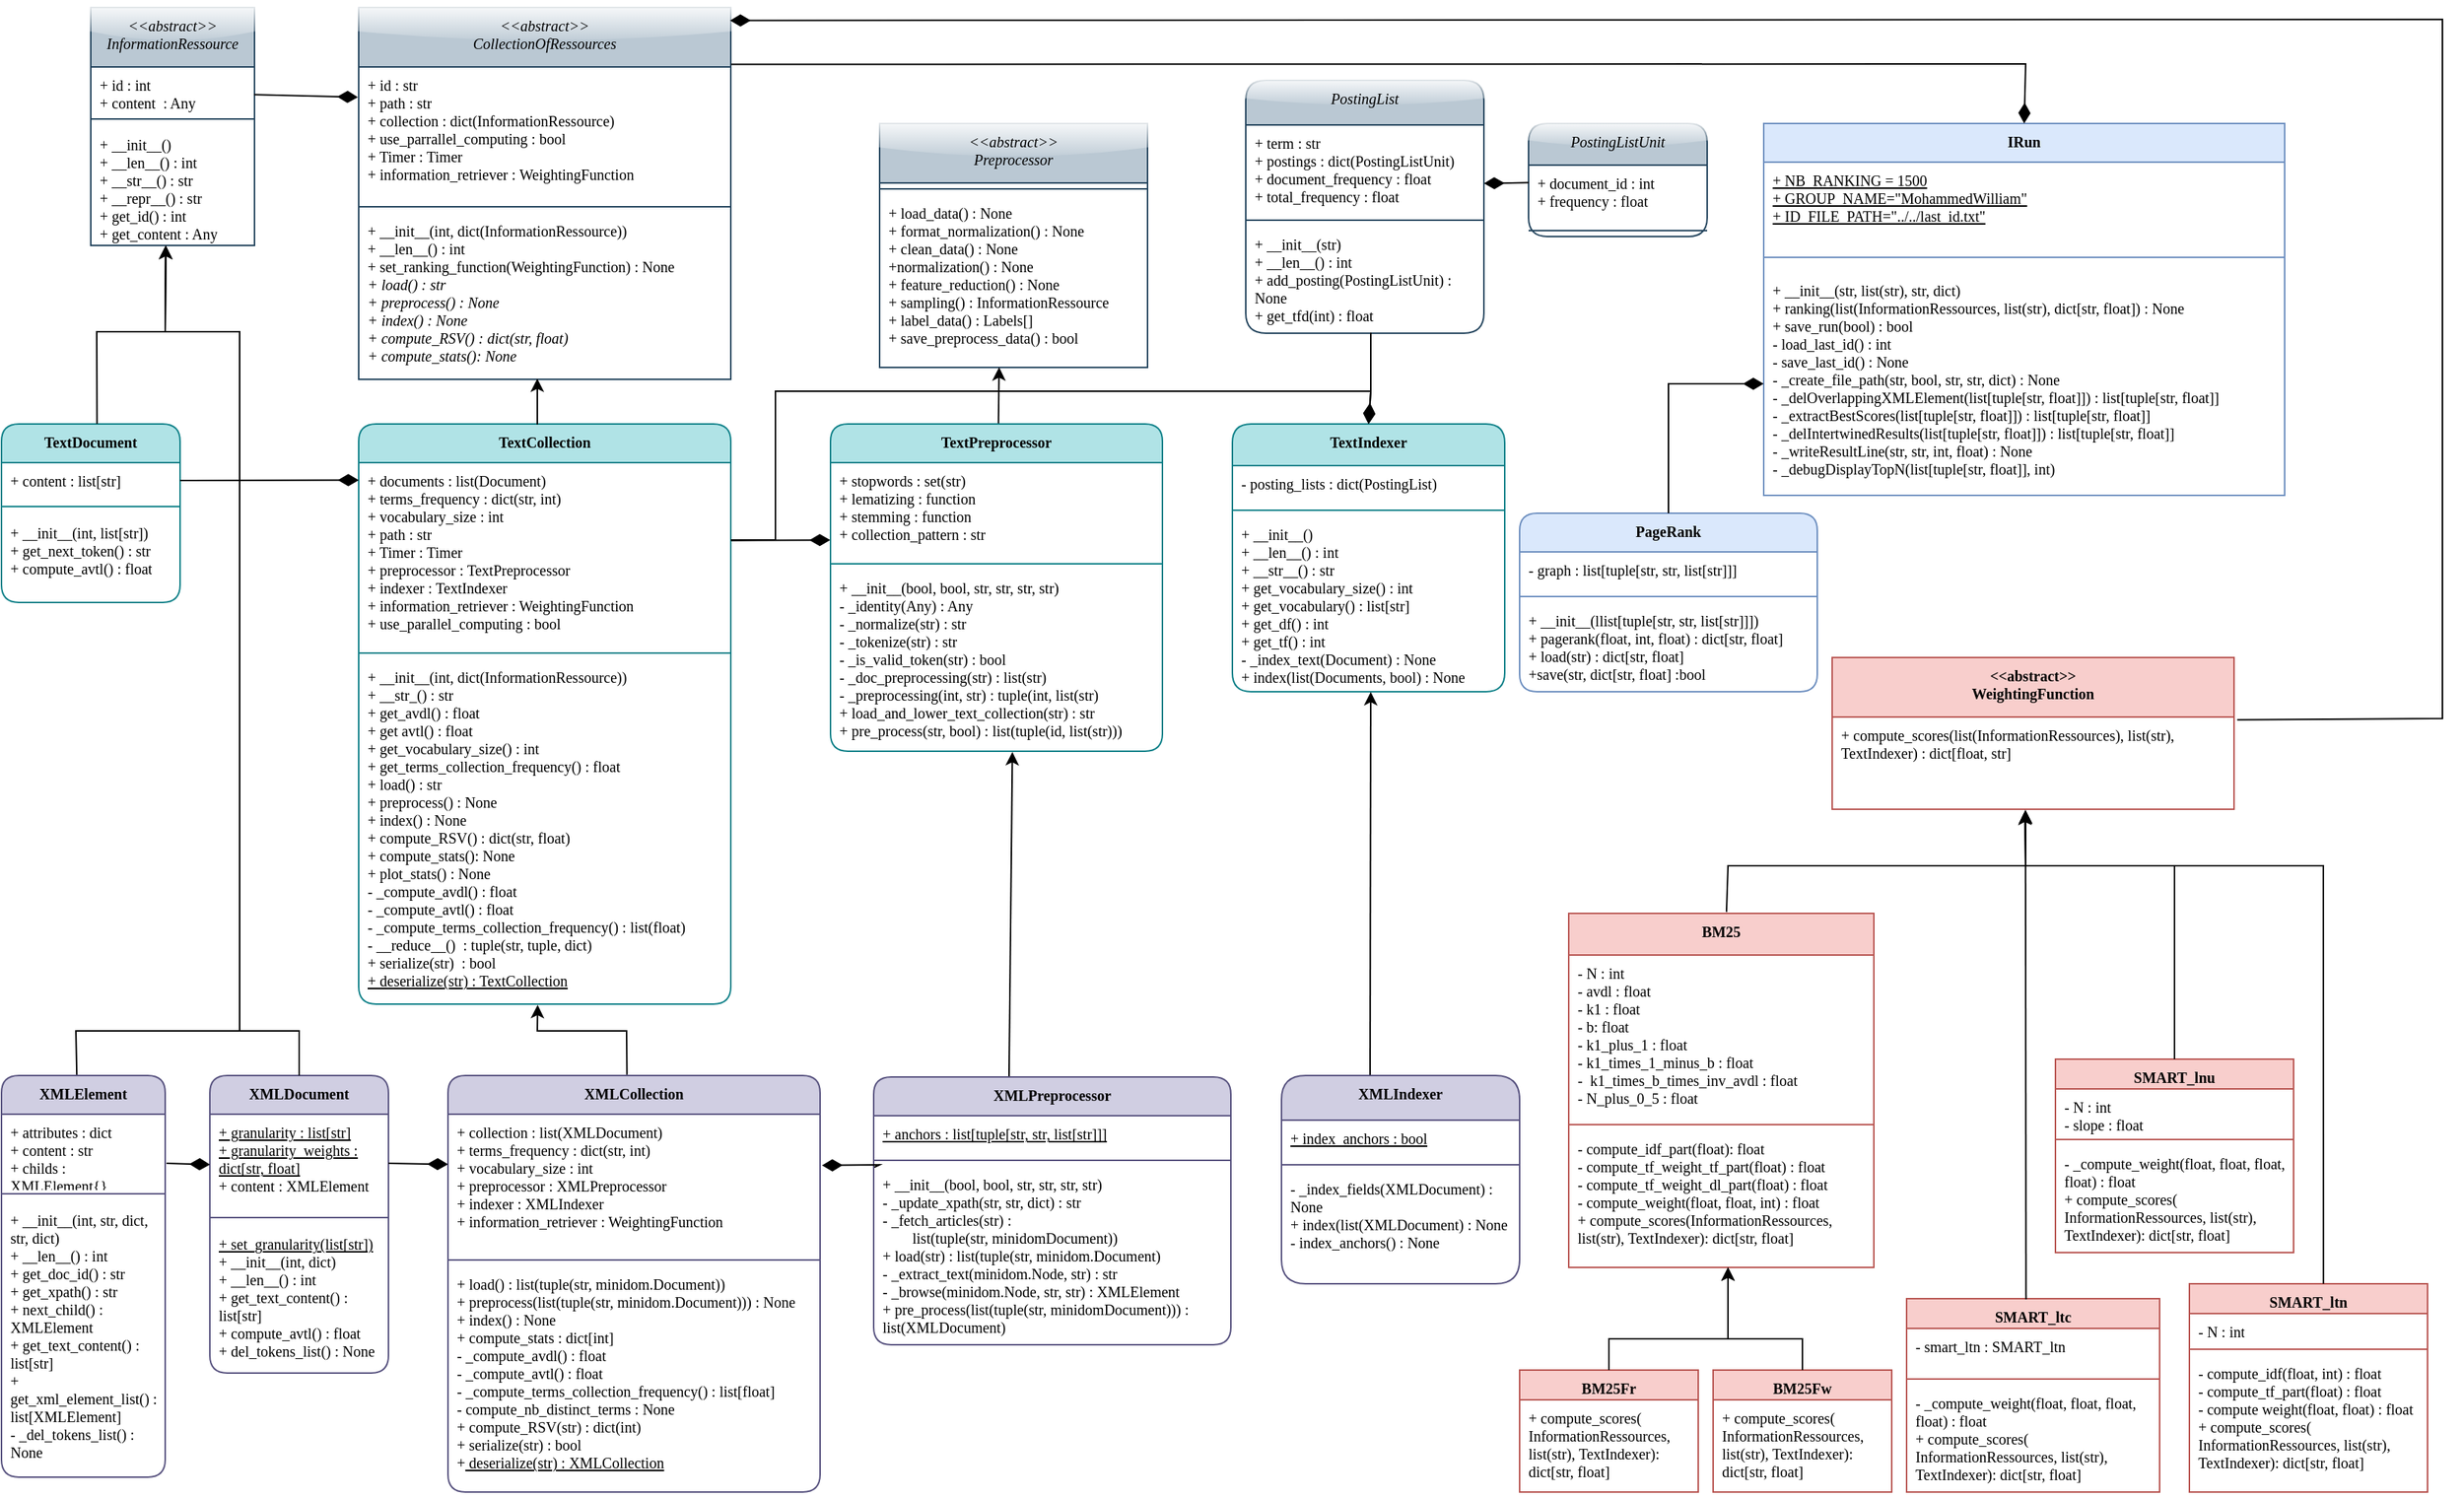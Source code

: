 <mxfile version="23.0.2" type="device">
  <diagram name="Page-1" id="X75OGaa5OfOXW6teG9SR">
    <mxGraphModel dx="922" dy="532" grid="1" gridSize="10" guides="1" tooltips="1" connect="1" arrows="1" fold="1" page="1" pageScale="1" pageWidth="827" pageHeight="1169" math="0" shadow="0">
      <root>
        <mxCell id="0" />
        <mxCell id="1" parent="0" />
        <mxCell id="e51l-U1AH-l_leqLZLDB-1" value="&lt;i style=&quot;font-weight: normal; font-size: 10px;&quot;&gt;&amp;lt;&amp;lt;abstract&amp;gt;&amp;gt;&lt;br style=&quot;font-size: 10px;&quot;&gt;InformationRessource&lt;/i&gt;" style="swimlane;fontStyle=1;align=center;verticalAlign=top;childLayout=stackLayout;horizontal=1;startSize=40;horizontalStack=0;resizeParent=1;resizeParentMax=0;resizeLast=0;collapsible=1;marginBottom=0;whiteSpace=wrap;html=1;fillColor=#bac8d3;strokeColor=#23445d;glass=1;rounded=0;shadow=0;swimlaneLine=1;fontSize=10;fontFamily=Georgia;" parent="1" vertex="1">
          <mxGeometry x="60" y="20" width="110" height="160" as="geometry" />
        </mxCell>
        <mxCell id="e51l-U1AH-l_leqLZLDB-2" value="&lt;font style=&quot;font-size: 10px;&quot;&gt;+ id : int&lt;br style=&quot;font-size: 10px;&quot;&gt;+ content&amp;nbsp; : Any&lt;/font&gt;" style="text;strokeColor=none;fillColor=none;align=left;verticalAlign=top;spacingLeft=4;spacingRight=4;overflow=hidden;rotatable=0;points=[[0,0.5],[1,0.5]];portConstraint=eastwest;whiteSpace=wrap;html=1;fontSize=10;fontFamily=Georgia;" parent="e51l-U1AH-l_leqLZLDB-1" vertex="1">
          <mxGeometry y="40" width="110" height="30" as="geometry" />
        </mxCell>
        <mxCell id="e51l-U1AH-l_leqLZLDB-3" value="" style="line;strokeWidth=1;fillColor=none;align=left;verticalAlign=middle;spacingTop=-1;spacingLeft=3;spacingRight=3;rotatable=0;labelPosition=right;points=[];portConstraint=eastwest;strokeColor=inherit;fontSize=10;fontFamily=Georgia;" parent="e51l-U1AH-l_leqLZLDB-1" vertex="1">
          <mxGeometry y="70" width="110" height="10" as="geometry" />
        </mxCell>
        <mxCell id="e51l-U1AH-l_leqLZLDB-4" value="+ __init__()&amp;nbsp;&lt;br style=&quot;font-size: 10px;&quot;&gt;+ __len__() : int&lt;br style=&quot;font-size: 10px;&quot;&gt;+ __str__() : str&lt;br style=&quot;font-size: 10px;&quot;&gt;+ __repr__() : str&lt;br style=&quot;font-size: 10px;&quot;&gt;+ get_id() : int&lt;br style=&quot;font-size: 10px;&quot;&gt;+ get_content : Any" style="text;strokeColor=none;fillColor=none;align=left;verticalAlign=top;spacingLeft=4;spacingRight=4;overflow=hidden;rotatable=0;points=[[0,0.5],[1,0.5]];portConstraint=eastwest;whiteSpace=wrap;html=1;fontSize=10;fontFamily=Georgia;" parent="e51l-U1AH-l_leqLZLDB-1" vertex="1">
          <mxGeometry y="80" width="110" height="80" as="geometry" />
        </mxCell>
        <mxCell id="e51l-U1AH-l_leqLZLDB-7" value="TextDocument" style="swimlane;fontStyle=1;align=center;verticalAlign=top;childLayout=stackLayout;horizontal=1;startSize=26;horizontalStack=0;resizeParent=1;resizeParentMax=0;resizeLast=0;collapsible=1;marginBottom=0;whiteSpace=wrap;html=1;fillColor=#b0e3e6;strokeColor=#0e8088;rounded=1;fontSize=10;fontFamily=Georgia;" parent="1" vertex="1">
          <mxGeometry y="300" width="120" height="120" as="geometry" />
        </mxCell>
        <mxCell id="e51l-U1AH-l_leqLZLDB-8" value="+ content : list[str]" style="text;strokeColor=none;fillColor=none;align=left;verticalAlign=top;spacingLeft=4;spacingRight=4;overflow=hidden;rotatable=0;points=[[0,0.5],[1,0.5]];portConstraint=eastwest;whiteSpace=wrap;html=1;fontSize=10;fontFamily=Georgia;" parent="e51l-U1AH-l_leqLZLDB-7" vertex="1">
          <mxGeometry y="26" width="120" height="24" as="geometry" />
        </mxCell>
        <mxCell id="e51l-U1AH-l_leqLZLDB-9" value="" style="line;strokeWidth=1;fillColor=none;align=left;verticalAlign=middle;spacingTop=-1;spacingLeft=3;spacingRight=3;rotatable=0;labelPosition=right;points=[];portConstraint=eastwest;strokeColor=inherit;fontSize=10;fontFamily=Georgia;" parent="e51l-U1AH-l_leqLZLDB-7" vertex="1">
          <mxGeometry y="50" width="120" height="11" as="geometry" />
        </mxCell>
        <mxCell id="e51l-U1AH-l_leqLZLDB-10" value="+ __init__(int, list[str])&lt;br style=&quot;font-size: 10px;&quot;&gt;+ get_next_token() : str&lt;br style=&quot;font-size: 10px;&quot;&gt;+ compute_avtl() : float" style="text;strokeColor=none;fillColor=none;align=left;verticalAlign=top;spacingLeft=4;spacingRight=4;overflow=hidden;rotatable=0;points=[[0,0.5],[1,0.5]];portConstraint=eastwest;whiteSpace=wrap;html=1;fontSize=10;fontFamily=Georgia;" parent="e51l-U1AH-l_leqLZLDB-7" vertex="1">
          <mxGeometry y="61" width="120" height="59" as="geometry" />
        </mxCell>
        <mxCell id="e51l-U1AH-l_leqLZLDB-15" value="XMLDocument" style="swimlane;fontStyle=1;align=center;verticalAlign=top;childLayout=stackLayout;horizontal=1;startSize=26;horizontalStack=0;resizeParent=1;resizeParentMax=0;resizeLast=0;collapsible=1;marginBottom=0;whiteSpace=wrap;html=1;fillColor=#d0cee2;strokeColor=#56517e;rounded=1;fontSize=10;fontFamily=Georgia;" parent="1" vertex="1">
          <mxGeometry x="140" y="738" width="120" height="200" as="geometry" />
        </mxCell>
        <mxCell id="e51l-U1AH-l_leqLZLDB-16" value="&lt;u style=&quot;font-size: 10px;&quot;&gt;+ granularity : list[str]&lt;br style=&quot;border-color: var(--border-color); font-size: 10px;&quot;&gt;+ granularity_weights : dict[str, float]&lt;/u&gt;&lt;br style=&quot;font-size: 10px;&quot;&gt;+ content : XMLElement" style="text;strokeColor=none;fillColor=none;align=left;verticalAlign=top;spacingLeft=4;spacingRight=4;overflow=hidden;rotatable=0;points=[[0,0.5],[1,0.5]];portConstraint=eastwest;whiteSpace=wrap;html=1;fontSize=10;fontFamily=Georgia;" parent="e51l-U1AH-l_leqLZLDB-15" vertex="1">
          <mxGeometry y="26" width="120" height="64" as="geometry" />
        </mxCell>
        <mxCell id="e51l-U1AH-l_leqLZLDB-17" value="" style="line;strokeWidth=1;fillColor=none;align=left;verticalAlign=middle;spacingTop=-1;spacingLeft=3;spacingRight=3;rotatable=0;labelPosition=right;points=[];portConstraint=eastwest;strokeColor=inherit;fontSize=10;fontFamily=Georgia;" parent="e51l-U1AH-l_leqLZLDB-15" vertex="1">
          <mxGeometry y="90" width="120" height="11" as="geometry" />
        </mxCell>
        <mxCell id="e51l-U1AH-l_leqLZLDB-18" value="&lt;u style=&quot;font-size: 10px;&quot;&gt;+ set_granularity(list[str])&lt;/u&gt;&lt;br style=&quot;font-size: 10px;&quot;&gt;+ __init__(int, dict)&lt;br style=&quot;font-size: 10px;&quot;&gt;+ __len__() : int&lt;br style=&quot;font-size: 10px;&quot;&gt;+ get_text_content() : list[str]&lt;br style=&quot;font-size: 10px;&quot;&gt;+ compute_avtl() : float&lt;br style=&quot;font-size: 10px;&quot;&gt;+ del_tokens_list() : None" style="text;strokeColor=none;fillColor=none;align=left;verticalAlign=top;spacingLeft=4;spacingRight=4;overflow=hidden;rotatable=0;points=[[0,0.5],[1,0.5]];portConstraint=eastwest;whiteSpace=wrap;html=1;fontSize=10;fontFamily=Georgia;" parent="e51l-U1AH-l_leqLZLDB-15" vertex="1">
          <mxGeometry y="101" width="120" height="99" as="geometry" />
        </mxCell>
        <mxCell id="e51l-U1AH-l_leqLZLDB-19" value="&lt;i style=&quot;font-weight: normal; font-size: 10px;&quot;&gt;&amp;lt;&amp;lt;abstract&amp;gt;&amp;gt;&lt;br style=&quot;font-size: 10px;&quot;&gt;CollectionOfRessources&lt;/i&gt;" style="swimlane;fontStyle=1;align=center;verticalAlign=top;childLayout=stackLayout;horizontal=1;startSize=40;horizontalStack=0;resizeParent=1;resizeParentMax=0;resizeLast=0;collapsible=1;marginBottom=0;whiteSpace=wrap;html=1;fillColor=#bac8d3;strokeColor=#23445d;glass=1;fontSize=10;fontFamily=Georgia;" parent="1" vertex="1">
          <mxGeometry x="240" y="20" width="250" height="250" as="geometry" />
        </mxCell>
        <mxCell id="e51l-U1AH-l_leqLZLDB-20" value="+ id : str&lt;br style=&quot;font-size: 10px;&quot;&gt;+ path : str&lt;br style=&quot;font-size: 10px;&quot;&gt;+ collection : dict(InformationRessource)&lt;br style=&quot;font-size: 10px;&quot;&gt;+ use_parrallel_computing : bool&lt;br style=&quot;font-size: 10px;&quot;&gt;+ Timer : Timer&lt;br style=&quot;font-size: 10px;&quot;&gt;+ information_retriever :&amp;nbsp;WeightingFunction" style="text;strokeColor=none;fillColor=none;align=left;verticalAlign=top;spacingLeft=4;spacingRight=4;overflow=hidden;rotatable=0;points=[[0,0.5],[1,0.5]];portConstraint=eastwest;whiteSpace=wrap;html=1;fontSize=10;fontFamily=Georgia;" parent="e51l-U1AH-l_leqLZLDB-19" vertex="1">
          <mxGeometry y="40" width="250" height="90" as="geometry" />
        </mxCell>
        <mxCell id="e51l-U1AH-l_leqLZLDB-21" value="" style="line;strokeWidth=1;fillColor=none;align=left;verticalAlign=middle;spacingTop=-1;spacingLeft=3;spacingRight=3;rotatable=0;labelPosition=right;points=[];portConstraint=eastwest;strokeColor=inherit;fontSize=10;fontFamily=Georgia;" parent="e51l-U1AH-l_leqLZLDB-19" vertex="1">
          <mxGeometry y="130" width="250" height="8" as="geometry" />
        </mxCell>
        <mxCell id="e51l-U1AH-l_leqLZLDB-22" value="+ __init__(int, dict(InformationRessource))&lt;br style=&quot;font-size: 10px;&quot;&gt;+ __len__() : int&lt;br style=&quot;font-size: 10px;&quot;&gt;+ set_ranking_function(WeightingFunction) : None&lt;br style=&quot;font-size: 10px;&quot;&gt;&lt;i style=&quot;font-size: 10px;&quot;&gt;+ load() : str&lt;br style=&quot;font-size: 10px;&quot;&gt;+ preprocess() : None&lt;br style=&quot;font-size: 10px;&quot;&gt;+ index() : None&lt;br style=&quot;font-size: 10px;&quot;&gt;+ compute_RSV() : dict(str, float)&lt;br style=&quot;font-size: 10px;&quot;&gt;+ compute_stats(): None&lt;/i&gt;" style="text;strokeColor=none;fillColor=none;align=left;verticalAlign=top;spacingLeft=4;spacingRight=4;overflow=hidden;rotatable=0;points=[[0,0.5],[1,0.5]];portConstraint=eastwest;whiteSpace=wrap;html=1;fontSize=10;fontFamily=Georgia;" parent="e51l-U1AH-l_leqLZLDB-19" vertex="1">
          <mxGeometry y="138" width="250" height="112" as="geometry" />
        </mxCell>
        <mxCell id="e51l-U1AH-l_leqLZLDB-25" value="" style="endArrow=diamondThin;endFill=1;endSize=11;html=1;rounded=0;exitX=0.998;exitY=0.62;exitDx=0;exitDy=0;entryX=-0.002;entryY=0.226;entryDx=0;entryDy=0;fontSize=9;fontFamily=Georgia;exitPerimeter=0;entryPerimeter=0;" parent="1" source="e51l-U1AH-l_leqLZLDB-2" target="e51l-U1AH-l_leqLZLDB-20" edge="1">
          <mxGeometry width="160" relative="1" as="geometry">
            <mxPoint x="310" y="169.5" as="sourcePoint" />
            <mxPoint x="470" y="169.5" as="targetPoint" />
            <Array as="points" />
          </mxGeometry>
        </mxCell>
        <mxCell id="e51l-U1AH-l_leqLZLDB-30" value="TextCollection" style="swimlane;fontStyle=1;align=center;verticalAlign=top;childLayout=stackLayout;horizontal=1;startSize=26;horizontalStack=0;resizeParent=1;resizeParentMax=0;resizeLast=0;collapsible=1;marginBottom=0;whiteSpace=wrap;html=1;fillColor=#b0e3e6;strokeColor=#0e8088;rounded=1;fontSize=10;fontFamily=Georgia;" parent="1" vertex="1">
          <mxGeometry x="240" y="300" width="250" height="390" as="geometry" />
        </mxCell>
        <mxCell id="e51l-U1AH-l_leqLZLDB-31" value="+ documents : list(Document)&lt;br style=&quot;font-size: 10px;&quot;&gt;+ terms_frequency : dict(str, int)&lt;br style=&quot;font-size: 10px;&quot;&gt;+ vocabulary_size : int&lt;br style=&quot;font-size: 10px;&quot;&gt;+ path : str&lt;br style=&quot;font-size: 10px;&quot;&gt;+ Timer : Timer&lt;br style=&quot;font-size: 10px;&quot;&gt;+ preprocessor : TextPreprocessor&lt;br style=&quot;font-size: 10px;&quot;&gt;+ indexer : TextIndexer&lt;br style=&quot;font-size: 10px;&quot;&gt;+ information_retriever : WeightingFunction&lt;br style=&quot;font-size: 10px;&quot;&gt;+ use_parallel_computing : bool" style="text;strokeColor=none;fillColor=none;align=left;verticalAlign=top;spacingLeft=4;spacingRight=4;overflow=hidden;rotatable=0;points=[[0,0.5],[1,0.5]];portConstraint=eastwest;whiteSpace=wrap;html=1;fontSize=10;fontFamily=Georgia;" parent="e51l-U1AH-l_leqLZLDB-30" vertex="1">
          <mxGeometry y="26" width="250" height="124" as="geometry" />
        </mxCell>
        <mxCell id="e51l-U1AH-l_leqLZLDB-32" value="" style="line;strokeWidth=1;fillColor=none;align=left;verticalAlign=middle;spacingTop=-1;spacingLeft=3;spacingRight=3;rotatable=0;labelPosition=right;points=[];portConstraint=eastwest;strokeColor=inherit;fontSize=10;fontFamily=Georgia;" parent="e51l-U1AH-l_leqLZLDB-30" vertex="1">
          <mxGeometry y="150" width="250" height="8" as="geometry" />
        </mxCell>
        <mxCell id="e51l-U1AH-l_leqLZLDB-33" value="+ __init__(int, dict(InformationRessource))&lt;br style=&quot;border-color: var(--border-color); font-size: 10px;&quot;&gt;+ __str_() : str&lt;br style=&quot;font-size: 10px;&quot;&gt;+ get_avdl() : float&lt;br style=&quot;font-size: 10px;&quot;&gt;+ get avtl() : float&lt;br style=&quot;font-size: 10px;&quot;&gt;+ get_vocabulary_size() : int&lt;br style=&quot;font-size: 10px;&quot;&gt;+ get_terms_collection_frequency() : float&lt;br style=&quot;font-size: 10px;&quot;&gt;+ load() : str&lt;br style=&quot;border-color: var(--border-color); font-size: 10px;&quot;&gt;+ preprocess() : None&lt;br style=&quot;border-color: var(--border-color); font-size: 10px;&quot;&gt;+ index() : None&lt;br style=&quot;border-color: var(--border-color); font-size: 10px;&quot;&gt;+ compute_RSV() : dict(str, float)&lt;br style=&quot;border-color: var(--border-color); font-size: 10px;&quot;&gt;+ compute_stats(): None&lt;br style=&quot;font-size: 10px;&quot;&gt;+ plot_stats() : None&lt;br style=&quot;font-size: 10px;&quot;&gt;- _compute_avdl() : float&lt;br style=&quot;font-size: 10px;&quot;&gt;- _compute_avtl() : float&lt;br style=&quot;font-size: 10px;&quot;&gt;- _compute_terms_collection_frequency() : list(float)&lt;br style=&quot;font-size: 10px;&quot;&gt;- __reduce__()&amp;nbsp; : tuple(str, tuple, dict)&lt;br style=&quot;font-size: 10px;&quot;&gt;+ serialize(str)&amp;nbsp; : bool&lt;br style=&quot;font-size: 10px;&quot;&gt;&lt;u style=&quot;font-size: 10px;&quot;&gt;+ deserialize(str) : TextCollection&lt;/u&gt;" style="text;strokeColor=none;fillColor=none;align=left;verticalAlign=top;spacingLeft=4;spacingRight=4;overflow=hidden;rotatable=0;points=[[0,0.5],[1,0.5]];portConstraint=eastwest;whiteSpace=wrap;html=1;fontSize=10;fontFamily=Georgia;" parent="e51l-U1AH-l_leqLZLDB-30" vertex="1">
          <mxGeometry y="158" width="250" height="232" as="geometry" />
        </mxCell>
        <mxCell id="e51l-U1AH-l_leqLZLDB-38" value="XMLCollection" style="swimlane;fontStyle=1;align=center;verticalAlign=top;childLayout=stackLayout;horizontal=1;startSize=26;horizontalStack=0;resizeParent=1;resizeParentMax=0;resizeLast=0;collapsible=1;marginBottom=0;whiteSpace=wrap;html=1;fillColor=#d0cee2;strokeColor=#56517e;rounded=1;fontSize=10;fontFamily=Georgia;" parent="1" vertex="1">
          <mxGeometry x="300" y="738" width="250" height="280" as="geometry" />
        </mxCell>
        <mxCell id="e51l-U1AH-l_leqLZLDB-39" value="+ collection : list(XMLDocument)&lt;br style=&quot;font-size: 10px;&quot;&gt;+ terms_frequency : dict(str, int)&lt;br style=&quot;font-size: 10px;&quot;&gt;+ vocabulary_size : int&lt;br style=&quot;font-size: 10px;&quot;&gt;+ preprocessor : XMLPreprocessor&lt;br style=&quot;font-size: 10px;&quot;&gt;+ indexer : XMLIndexer&lt;br style=&quot;font-size: 10px;&quot;&gt;+ information_retriever : WeightingFunction" style="text;strokeColor=none;fillColor=none;align=left;verticalAlign=top;spacingLeft=4;spacingRight=4;overflow=hidden;rotatable=0;points=[[0,0.5],[1,0.5]];portConstraint=eastwest;whiteSpace=wrap;html=1;fontSize=10;fontFamily=Georgia;" parent="e51l-U1AH-l_leqLZLDB-38" vertex="1">
          <mxGeometry y="26" width="250" height="94" as="geometry" />
        </mxCell>
        <mxCell id="e51l-U1AH-l_leqLZLDB-40" value="" style="line;strokeWidth=1;fillColor=none;align=left;verticalAlign=middle;spacingTop=-1;spacingLeft=3;spacingRight=3;rotatable=0;labelPosition=right;points=[];portConstraint=eastwest;strokeColor=inherit;fontSize=10;fontFamily=Georgia;" parent="e51l-U1AH-l_leqLZLDB-38" vertex="1">
          <mxGeometry y="120" width="250" height="8" as="geometry" />
        </mxCell>
        <mxCell id="e51l-U1AH-l_leqLZLDB-41" value="+ load() : list(tuple(str, minidom.Document))&lt;br style=&quot;font-size: 10px;&quot;&gt;+ preprocess(list(tuple(str, minidom.Document))) : None&lt;br style=&quot;font-size: 10px;&quot;&gt;+ index() : None&lt;br style=&quot;font-size: 10px;&quot;&gt;+ compute_stats : dict[int]&lt;br style=&quot;font-size: 10px;&quot;&gt;- _compute_avdl() : float&lt;br style=&quot;font-size: 10px;&quot;&gt;- _compute_avtl() : float&lt;br style=&quot;font-size: 10px;&quot;&gt;- _compute_terms_collection_frequency() : list[float]&lt;br style=&quot;font-size: 10px;&quot;&gt;- compute_nb_distinct_terms : None&lt;br style=&quot;font-size: 10px;&quot;&gt;+ compute_RSV(str) : dict(int)&lt;br style=&quot;font-size: 10px;&quot;&gt;+ serialize(str) : bool&lt;br style=&quot;font-size: 10px;&quot;&gt;+&lt;u style=&quot;font-size: 10px;&quot;&gt; deserialize(str) : XMLCollection&lt;/u&gt;" style="text;strokeColor=none;fillColor=none;align=left;verticalAlign=top;spacingLeft=4;spacingRight=4;overflow=hidden;rotatable=0;points=[[0,0.5],[1,0.5]];portConstraint=eastwest;whiteSpace=wrap;html=1;fontSize=10;fontFamily=Georgia;" parent="e51l-U1AH-l_leqLZLDB-38" vertex="1">
          <mxGeometry y="128" width="250" height="152" as="geometry" />
        </mxCell>
        <mxCell id="e51l-U1AH-l_leqLZLDB-43" value="&lt;i style=&quot;font-weight: normal; font-size: 10px;&quot;&gt;&amp;lt;&amp;lt;abstract&amp;gt;&amp;gt;&lt;br style=&quot;font-size: 10px;&quot;&gt;Preprocessor&lt;/i&gt;" style="swimlane;fontStyle=1;align=center;verticalAlign=top;childLayout=stackLayout;horizontal=1;startSize=40;horizontalStack=0;resizeParent=1;resizeParentMax=0;resizeLast=0;collapsible=1;marginBottom=0;whiteSpace=wrap;html=1;fillColor=#bac8d3;strokeColor=#23445d;glass=1;fontSize=10;fontFamily=Georgia;" parent="1" vertex="1">
          <mxGeometry x="590" y="98" width="180" height="164" as="geometry" />
        </mxCell>
        <mxCell id="e51l-U1AH-l_leqLZLDB-45" value="" style="line;strokeWidth=1;fillColor=none;align=left;verticalAlign=middle;spacingTop=-1;spacingLeft=3;spacingRight=3;rotatable=0;labelPosition=right;points=[];portConstraint=eastwest;strokeColor=inherit;fontSize=10;fontFamily=Georgia;" parent="e51l-U1AH-l_leqLZLDB-43" vertex="1">
          <mxGeometry y="40" width="180" height="8" as="geometry" />
        </mxCell>
        <mxCell id="e51l-U1AH-l_leqLZLDB-46" value="+ load_data() : None&lt;br style=&quot;font-size: 10px;&quot;&gt;+ format_normalization() : None&lt;br style=&quot;font-size: 10px;&quot;&gt;+ clean_data() : None&lt;br style=&quot;font-size: 10px;&quot;&gt;+normalization() : None&lt;br style=&quot;font-size: 10px;&quot;&gt;+ feature_reduction() : None&lt;br style=&quot;font-size: 10px;&quot;&gt;+ sampling() : InformationRessource&lt;br style=&quot;font-size: 10px;&quot;&gt;+ label_data() : Labels[]&amp;nbsp;&lt;br style=&quot;font-size: 10px;&quot;&gt;+ save_preprocess_data() : bool&lt;br style=&quot;font-size: 10px;&quot;&gt;" style="text;strokeColor=none;fillColor=none;align=left;verticalAlign=top;spacingLeft=4;spacingRight=4;overflow=hidden;rotatable=0;points=[[0,0.5],[1,0.5]];portConstraint=eastwest;whiteSpace=wrap;html=1;fontSize=10;fontFamily=Georgia;" parent="e51l-U1AH-l_leqLZLDB-43" vertex="1">
          <mxGeometry y="48" width="180" height="116" as="geometry" />
        </mxCell>
        <mxCell id="e51l-U1AH-l_leqLZLDB-47" value="TextPreprocessor" style="swimlane;fontStyle=1;align=center;verticalAlign=top;childLayout=stackLayout;horizontal=1;startSize=26;horizontalStack=0;resizeParent=1;resizeParentMax=0;resizeLast=0;collapsible=1;marginBottom=0;whiteSpace=wrap;html=1;fillColor=#b0e3e6;strokeColor=#0e8088;rounded=1;fontSize=10;fontFamily=Georgia;" parent="1" vertex="1">
          <mxGeometry x="557" y="300" width="223" height="220" as="geometry" />
        </mxCell>
        <mxCell id="e51l-U1AH-l_leqLZLDB-48" value="+ stopwords : set(str)&lt;br style=&quot;font-size: 10px;&quot;&gt;+ lematizing : function&lt;br style=&quot;font-size: 10px;&quot;&gt;+ stemming : function&lt;br style=&quot;font-size: 10px;&quot;&gt;+ collection_pattern : str&lt;br style=&quot;font-size: 10px;&quot;&gt;" style="text;strokeColor=none;fillColor=none;align=left;verticalAlign=top;spacingLeft=4;spacingRight=4;overflow=hidden;rotatable=0;points=[[0,0.5],[1,0.5]];portConstraint=eastwest;whiteSpace=wrap;html=1;fontSize=10;fontFamily=Georgia;" parent="e51l-U1AH-l_leqLZLDB-47" vertex="1">
          <mxGeometry y="26" width="223" height="64" as="geometry" />
        </mxCell>
        <mxCell id="e51l-U1AH-l_leqLZLDB-49" value="" style="line;strokeWidth=1;fillColor=none;align=left;verticalAlign=middle;spacingTop=-1;spacingLeft=3;spacingRight=3;rotatable=0;labelPosition=right;points=[];portConstraint=eastwest;strokeColor=inherit;fontSize=10;fontFamily=Georgia;" parent="e51l-U1AH-l_leqLZLDB-47" vertex="1">
          <mxGeometry y="90" width="223" height="8" as="geometry" />
        </mxCell>
        <mxCell id="e51l-U1AH-l_leqLZLDB-50" value="+ __init__(bool, bool, str, str, str, str)&lt;br style=&quot;font-size: 10px;&quot;&gt;&lt;span style=&quot;border-color: var(--border-color); font-size: 10px;&quot;&gt;- _identity(Any) : Any&lt;/span&gt;&lt;br style=&quot;border-color: var(--border-color); font-size: 10px;&quot;&gt;- _normalize(str) : str&lt;br style=&quot;font-size: 10px;&quot;&gt;- _tokenize(str) : str&lt;br style=&quot;font-size: 10px;&quot;&gt;- _is_valid_token(str) : bool&lt;br style=&quot;font-size: 10px;&quot;&gt;- _doc_preprocessing(str) : list(str)&lt;br style=&quot;font-size: 10px;&quot;&gt;- _preprocessing(int, str) : tuple(int, list(str)&lt;br style=&quot;font-size: 10px;&quot;&gt;+ load_and_lower_text_collection(str) : str&lt;br style=&quot;font-size: 10px;&quot;&gt;+ pre_process(str, bool) : list(tuple(id, list(str)))" style="text;strokeColor=none;fillColor=none;align=left;verticalAlign=top;spacingLeft=4;spacingRight=4;overflow=hidden;rotatable=0;points=[[0,0.5],[1,0.5]];portConstraint=eastwest;whiteSpace=wrap;html=1;fontSize=10;fontFamily=Georgia;" parent="e51l-U1AH-l_leqLZLDB-47" vertex="1">
          <mxGeometry y="98" width="223" height="122" as="geometry" />
        </mxCell>
        <mxCell id="8TO3piSSpYTI3bl7hMEA-17" value="" style="endArrow=classic;html=1;rounded=0;exitX=0.535;exitY=-0.001;exitDx=0;exitDy=0;entryX=0.458;entryY=1.003;entryDx=0;entryDy=0;entryPerimeter=0;exitPerimeter=0;fontSize=10;fontFamily=Georgia;" parent="1" source="e51l-U1AH-l_leqLZLDB-7" target="e51l-U1AH-l_leqLZLDB-4" edge="1">
          <mxGeometry width="50" height="50" relative="1" as="geometry">
            <mxPoint x="80" y="288" as="sourcePoint" />
            <mxPoint x="173" y="239" as="targetPoint" />
            <Array as="points">
              <mxPoint x="64" y="238" />
              <mxPoint x="110" y="238" />
            </Array>
          </mxGeometry>
        </mxCell>
        <mxCell id="8TO3piSSpYTI3bl7hMEA-19" value="" style="endArrow=classic;html=1;rounded=0;exitX=0.5;exitY=0;exitDx=0;exitDy=0;entryX=0.458;entryY=1.002;entryDx=0;entryDy=0;entryPerimeter=0;fontSize=10;fontFamily=Georgia;" parent="1" source="e51l-U1AH-l_leqLZLDB-15" target="e51l-U1AH-l_leqLZLDB-4" edge="1">
          <mxGeometry width="50" height="50" relative="1" as="geometry">
            <mxPoint x="260" y="218" as="sourcePoint" />
            <mxPoint x="181" y="172" as="targetPoint" />
            <Array as="points">
              <mxPoint x="200" y="708" />
              <mxPoint x="160" y="708" />
              <mxPoint x="160" y="238" />
              <mxPoint x="110" y="238" />
            </Array>
          </mxGeometry>
        </mxCell>
        <mxCell id="8TO3piSSpYTI3bl7hMEA-21" value="" style="endArrow=classic;html=1;rounded=0;exitX=0.48;exitY=0.001;exitDx=0;exitDy=0;entryX=0.48;entryY=0.995;entryDx=0;entryDy=0;entryPerimeter=0;fontSize=10;fontFamily=Georgia;exitPerimeter=0;" parent="1" source="e51l-U1AH-l_leqLZLDB-30" edge="1" target="e51l-U1AH-l_leqLZLDB-22">
          <mxGeometry width="50" height="50" relative="1" as="geometry">
            <mxPoint x="590" y="250" as="sourcePoint" />
            <mxPoint x="830.08" y="228" as="targetPoint" />
            <Array as="points" />
          </mxGeometry>
        </mxCell>
        <mxCell id="8TO3piSSpYTI3bl7hMEA-23" value="" style="endArrow=classic;html=1;rounded=0;exitX=0.481;exitY=-0.002;exitDx=0;exitDy=0;entryX=0.481;entryY=1.002;entryDx=0;entryDy=0;entryPerimeter=0;fontSize=10;fontFamily=Georgia;exitPerimeter=0;" parent="1" source="e51l-U1AH-l_leqLZLDB-38" edge="1" target="e51l-U1AH-l_leqLZLDB-33">
          <mxGeometry width="50" height="50" relative="1" as="geometry">
            <mxPoint x="952" y="282" as="sourcePoint" />
            <mxPoint x="830" y="228" as="targetPoint" />
            <Array as="points">
              <mxPoint x="420" y="708" />
              <mxPoint x="360" y="708" />
            </Array>
          </mxGeometry>
        </mxCell>
        <mxCell id="8TO3piSSpYTI3bl7hMEA-26" value="" style="endArrow=classic;html=1;rounded=0;exitX=0.506;exitY=-0.002;exitDx=0;exitDy=0;entryX=0.446;entryY=0.999;entryDx=0;entryDy=0;entryPerimeter=0;fontSize=10;fontFamily=Georgia;exitPerimeter=0;" parent="1" source="e51l-U1AH-l_leqLZLDB-47" target="e51l-U1AH-l_leqLZLDB-46" edge="1">
          <mxGeometry width="50" height="50" relative="1" as="geometry">
            <mxPoint x="522" y="405" as="sourcePoint" />
            <mxPoint x="519.44" y="192" as="targetPoint" />
            <Array as="points" />
          </mxGeometry>
        </mxCell>
        <mxCell id="8TO3piSSpYTI3bl7hMEA-28" value="" style="endArrow=classic;html=1;rounded=0;exitX=0.379;exitY=0;exitDx=0;exitDy=0;entryX=0.548;entryY=1.004;entryDx=0;entryDy=0;entryPerimeter=0;fontSize=10;fontFamily=Georgia;exitPerimeter=0;" parent="1" source="e51l-U1AH-l_leqLZLDB-55" target="e51l-U1AH-l_leqLZLDB-50" edge="1">
          <mxGeometry width="50" height="50" relative="1" as="geometry">
            <mxPoint x="560" y="658" as="sourcePoint" />
            <mxPoint x="630" y="969.391" as="targetPoint" />
            <Array as="points" />
          </mxGeometry>
        </mxCell>
        <mxCell id="d6zgjMtpJLF20klKCyxH-1" value="" style="endArrow=diamondThin;endFill=1;endSize=11;html=1;rounded=0;exitX=1.008;exitY=0.031;exitDx=0;exitDy=0;entryX=0.998;entryY=0.035;entryDx=0;entryDy=0;entryPerimeter=0;fontSize=10;fontFamily=Georgia;exitPerimeter=0;" parent="1" source="3E4O9BEUz1lRJepPxAch-15" target="e51l-U1AH-l_leqLZLDB-19" edge="1">
          <mxGeometry width="160" relative="1" as="geometry">
            <mxPoint x="1534.75" y="120" as="sourcePoint" />
            <mxPoint x="490.0" y="74.592" as="targetPoint" />
            <Array as="points">
              <mxPoint x="1640" y="498" />
              <mxPoint x="1640" y="28" />
            </Array>
          </mxGeometry>
        </mxCell>
        <mxCell id="1x9eWUlKdQCIHLHu8LMn-1" value="XMLElement" style="swimlane;fontStyle=1;align=center;verticalAlign=top;childLayout=stackLayout;horizontal=1;startSize=26;horizontalStack=0;resizeParent=1;resizeParentMax=0;resizeLast=0;collapsible=1;marginBottom=0;whiteSpace=wrap;html=1;fillColor=#d0cee2;strokeColor=#56517e;rounded=1;fontSize=10;fontFamily=Georgia;" parent="1" vertex="1">
          <mxGeometry y="738" width="110" height="270" as="geometry" />
        </mxCell>
        <mxCell id="1x9eWUlKdQCIHLHu8LMn-2" value="+ attributes : dict&lt;br style=&quot;font-size: 10px;&quot;&gt;+ content : str&lt;br style=&quot;font-size: 10px;&quot;&gt;+ childs : XMLElement{}" style="text;strokeColor=none;fillColor=none;align=left;verticalAlign=top;spacingLeft=4;spacingRight=4;overflow=hidden;rotatable=0;points=[[0,0.5],[1,0.5]];portConstraint=eastwest;whiteSpace=wrap;html=1;fontSize=10;fontFamily=Georgia;" parent="1x9eWUlKdQCIHLHu8LMn-1" vertex="1">
          <mxGeometry y="26" width="110" height="48" as="geometry" />
        </mxCell>
        <mxCell id="1x9eWUlKdQCIHLHu8LMn-3" value="" style="line;strokeWidth=1;fillColor=none;align=left;verticalAlign=middle;spacingTop=-1;spacingLeft=3;spacingRight=3;rotatable=0;labelPosition=right;points=[];portConstraint=eastwest;strokeColor=inherit;fontSize=10;fontFamily=Georgia;" parent="1x9eWUlKdQCIHLHu8LMn-1" vertex="1">
          <mxGeometry y="74" width="110" height="11" as="geometry" />
        </mxCell>
        <mxCell id="1x9eWUlKdQCIHLHu8LMn-4" value="+ __init__(int, str, dict, str, dict)&lt;br style=&quot;font-size: 10px;&quot;&gt;+ __len__() : int&lt;br style=&quot;font-size: 10px;&quot;&gt;+ get_doc_id() : str&lt;br style=&quot;font-size: 10px;&quot;&gt;+ get_xpath() : str&lt;br style=&quot;font-size: 10px;&quot;&gt;+ next_child() : XMLElement&lt;br style=&quot;font-size: 10px;&quot;&gt;+ get_text_content() : list[str]&lt;br style=&quot;font-size: 10px;&quot;&gt;+ get_xml_element_list() : list[XMLElement]&lt;br style=&quot;font-size: 10px;&quot;&gt;- _del_tokens_list() : None" style="text;strokeColor=none;fillColor=none;align=left;verticalAlign=top;spacingLeft=4;spacingRight=4;overflow=hidden;rotatable=0;points=[[0,0.5],[1,0.5]];portConstraint=eastwest;whiteSpace=wrap;html=1;fontSize=10;fontFamily=Georgia;" parent="1x9eWUlKdQCIHLHu8LMn-1" vertex="1">
          <mxGeometry y="85" width="110" height="185" as="geometry" />
        </mxCell>
        <mxCell id="1x9eWUlKdQCIHLHu8LMn-5" value="" style="endArrow=diamondThin;endFill=1;endSize=11;html=1;rounded=0;exitX=1.008;exitY=0.688;exitDx=0;exitDy=0;entryX=0.001;entryY=0.529;entryDx=0;entryDy=0;exitPerimeter=0;fontSize=10;fontFamily=Georgia;entryPerimeter=0;" parent="1" source="1x9eWUlKdQCIHLHu8LMn-2" target="e51l-U1AH-l_leqLZLDB-16" edge="1">
          <mxGeometry width="160" relative="1" as="geometry">
            <mxPoint x="284" y="415" as="sourcePoint" />
            <mxPoint x="716" y="416" as="targetPoint" />
            <Array as="points" />
          </mxGeometry>
        </mxCell>
        <mxCell id="TDOq8ImsOCoTDgD2I6-n-1" value="IRun" style="swimlane;fontStyle=1;align=center;verticalAlign=top;childLayout=stackLayout;horizontal=1;startSize=26;horizontalStack=0;resizeParent=1;resizeParentMax=0;resizeLast=0;collapsible=1;marginBottom=0;whiteSpace=wrap;html=1;fillColor=#dae8fc;strokeColor=#6c8ebf;fontSize=10;fontFamily=Georgia;" parent="1" vertex="1">
          <mxGeometry x="1184" y="98" width="350" height="250" as="geometry" />
        </mxCell>
        <mxCell id="TDOq8ImsOCoTDgD2I6-n-2" value="&lt;u style=&quot;font-size: 10px;&quot;&gt;+ NB_RANKING = 1500&lt;br style=&quot;font-size: 10px;&quot;&gt;+ GROUP_NAME=&quot;MohammedWilliam&quot;&lt;br style=&quot;font-size: 10px;&quot;&gt;+ ID_FILE_PATH=&quot;../../last_id.txt&quot;&lt;/u&gt;" style="text;strokeColor=none;fillColor=none;align=left;verticalAlign=top;spacingLeft=4;spacingRight=4;overflow=hidden;rotatable=0;points=[[0,0.5],[1,0.5]];portConstraint=eastwest;whiteSpace=wrap;html=1;fontSize=10;fontFamily=Georgia;" parent="TDOq8ImsOCoTDgD2I6-n-1" vertex="1">
          <mxGeometry y="26" width="350" height="54" as="geometry" />
        </mxCell>
        <mxCell id="TDOq8ImsOCoTDgD2I6-n-3" value="" style="line;strokeWidth=1;fillColor=none;align=left;verticalAlign=middle;spacingTop=-1;spacingLeft=3;spacingRight=3;rotatable=0;labelPosition=right;points=[];portConstraint=eastwest;strokeColor=inherit;fontSize=10;fontFamily=Georgia;" parent="TDOq8ImsOCoTDgD2I6-n-1" vertex="1">
          <mxGeometry y="80" width="350" height="20" as="geometry" />
        </mxCell>
        <mxCell id="TDOq8ImsOCoTDgD2I6-n-4" value="+ __init__(str, list(str), str, dict)&lt;br style=&quot;font-size: 10px;&quot;&gt;+ ranking(list(InformationRessources, list(str), dict[str, float]) : None&lt;br style=&quot;font-size: 10px;&quot;&gt;+ save_run(bool) : bool&lt;br style=&quot;font-size: 10px;&quot;&gt;- load_last_id() : int&lt;br style=&quot;font-size: 10px;&quot;&gt;- save_last_id() : None&lt;br style=&quot;font-size: 10px;&quot;&gt;- _create_file_path(str, bool, str, str, dict) : None&lt;br style=&quot;font-size: 10px;&quot;&gt;- _delOverlappingXMLElement(list[tuple[str, float]]) :&amp;nbsp;list[tuple[str, float]]&lt;br style=&quot;font-size: 10px;&quot;&gt;-&amp;nbsp;_extractBestScores(list[tuple[str, float]]) :&amp;nbsp;list[tuple[str, float]]&lt;br style=&quot;font-size: 10px;&quot;&gt;-&amp;nbsp;_delIntertwinedResults(list[tuple[str, float]]) :&amp;nbsp;list[tuple[str, float]]&lt;br style=&quot;font-size: 10px;&quot;&gt;-&amp;nbsp;_writeResultLine(str, str, int, float) : None&lt;br style=&quot;font-size: 10px;&quot;&gt;-&amp;nbsp;_debugDisplayTopN(list[tuple[str, float]], int)" style="text;strokeColor=none;fillColor=none;align=left;verticalAlign=top;spacingLeft=4;spacingRight=4;overflow=hidden;rotatable=0;points=[[0,0.5],[1,0.5]];portConstraint=eastwest;whiteSpace=wrap;html=1;fontSize=10;fontFamily=Georgia;" parent="TDOq8ImsOCoTDgD2I6-n-1" vertex="1">
          <mxGeometry y="100" width="350" height="150" as="geometry" />
        </mxCell>
        <mxCell id="TDOq8ImsOCoTDgD2I6-n-5" value="&lt;i style=&quot;font-weight: normal; font-size: 10px;&quot;&gt;PostingList&lt;/i&gt;" style="swimlane;fontStyle=1;align=center;verticalAlign=top;childLayout=stackLayout;horizontal=1;startSize=30;horizontalStack=0;resizeParent=1;resizeParentMax=0;resizeLast=0;collapsible=1;marginBottom=0;whiteSpace=wrap;html=1;fillColor=#bac8d3;strokeColor=#23445d;glass=1;fontSize=10;fontFamily=Georgia;rounded=1;" parent="1" vertex="1">
          <mxGeometry x="836" y="69" width="160" height="170" as="geometry" />
        </mxCell>
        <mxCell id="TDOq8ImsOCoTDgD2I6-n-6" value="+ term : str&lt;br style=&quot;font-size: 10px;&quot;&gt;+ postings : dict(PostingListUnit)&lt;br style=&quot;font-size: 10px;&quot;&gt;+ document_frequency : float&lt;br style=&quot;font-size: 10px;&quot;&gt;+ total_frequency : float" style="text;strokeColor=none;fillColor=none;align=left;verticalAlign=top;spacingLeft=4;spacingRight=4;overflow=hidden;rotatable=0;points=[[0,0.5],[1,0.5]];portConstraint=eastwest;whiteSpace=wrap;html=1;fontSize=10;fontFamily=Georgia;" parent="TDOq8ImsOCoTDgD2I6-n-5" vertex="1">
          <mxGeometry y="30" width="160" height="60" as="geometry" />
        </mxCell>
        <mxCell id="TDOq8ImsOCoTDgD2I6-n-7" value="" style="line;strokeWidth=1;fillColor=none;align=left;verticalAlign=middle;spacingTop=-1;spacingLeft=3;spacingRight=3;rotatable=0;labelPosition=right;points=[];portConstraint=eastwest;strokeColor=inherit;fontSize=10;fontFamily=Georgia;" parent="TDOq8ImsOCoTDgD2I6-n-5" vertex="1">
          <mxGeometry y="90" width="160" height="8" as="geometry" />
        </mxCell>
        <mxCell id="TDOq8ImsOCoTDgD2I6-n-8" value="+ __init__(str)&lt;br style=&quot;font-size: 10px;&quot;&gt;+ __len__() : int&lt;br style=&quot;font-size: 10px;&quot;&gt;+ add_posting(PostingListUnit) : None&lt;br style=&quot;font-size: 10px;&quot;&gt;+ get_tfd(int) : float" style="text;strokeColor=none;fillColor=none;align=left;verticalAlign=top;spacingLeft=4;spacingRight=4;overflow=hidden;rotatable=0;points=[[0,0.5],[1,0.5]];portConstraint=eastwest;whiteSpace=wrap;html=1;fontSize=10;fontFamily=Georgia;" parent="TDOq8ImsOCoTDgD2I6-n-5" vertex="1">
          <mxGeometry y="98" width="160" height="72" as="geometry" />
        </mxCell>
        <mxCell id="TDOq8ImsOCoTDgD2I6-n-9" value="&lt;i style=&quot;font-weight: normal; font-size: 10px;&quot;&gt;PostingListUnit&lt;/i&gt;" style="swimlane;fontStyle=1;align=center;verticalAlign=top;childLayout=stackLayout;horizontal=1;startSize=28;horizontalStack=0;resizeParent=1;resizeParentMax=0;resizeLast=0;collapsible=1;marginBottom=0;whiteSpace=wrap;html=1;fillColor=#bac8d3;strokeColor=#23445d;glass=1;fontSize=10;fontFamily=Georgia;rounded=1;" parent="1" vertex="1">
          <mxGeometry x="1026" y="98" width="120" height="76" as="geometry" />
        </mxCell>
        <mxCell id="TDOq8ImsOCoTDgD2I6-n-10" value="+ document_id : int&lt;br style=&quot;font-size: 10px;&quot;&gt;+ frequency : float" style="text;strokeColor=none;fillColor=none;align=left;verticalAlign=top;spacingLeft=4;spacingRight=4;overflow=hidden;rotatable=0;points=[[0,0.5],[1,0.5]];portConstraint=eastwest;whiteSpace=wrap;html=1;fontSize=10;fontFamily=Georgia;" parent="TDOq8ImsOCoTDgD2I6-n-9" vertex="1">
          <mxGeometry y="28" width="120" height="40" as="geometry" />
        </mxCell>
        <mxCell id="TDOq8ImsOCoTDgD2I6-n-11" value="" style="line;strokeWidth=1;fillColor=none;align=left;verticalAlign=middle;spacingTop=-1;spacingLeft=3;spacingRight=3;rotatable=0;labelPosition=right;points=[];portConstraint=eastwest;strokeColor=inherit;fontSize=10;fontFamily=Georgia;" parent="TDOq8ImsOCoTDgD2I6-n-9" vertex="1">
          <mxGeometry y="68" width="120" height="8" as="geometry" />
        </mxCell>
        <mxCell id="TDOq8ImsOCoTDgD2I6-n-14" value="&lt;span style=&quot;font-size: 10px;&quot;&gt;&lt;span style=&quot;font-size: 10px;&quot;&gt;TextIndexer&lt;/span&gt;&lt;/span&gt;" style="swimlane;fontStyle=1;align=center;verticalAlign=top;childLayout=stackLayout;horizontal=1;startSize=28;horizontalStack=0;resizeParent=1;resizeParentMax=0;resizeLast=0;collapsible=1;marginBottom=0;whiteSpace=wrap;html=1;fillColor=#b0e3e6;strokeColor=#0e8088;glass=0;fontSize=10;fontFamily=Georgia;rounded=1;" parent="1" vertex="1">
          <mxGeometry x="827" y="300" width="183" height="180" as="geometry" />
        </mxCell>
        <mxCell id="TDOq8ImsOCoTDgD2I6-n-15" value="- posting_lists : dict(PostingList)" style="text;strokeColor=none;fillColor=none;align=left;verticalAlign=top;spacingLeft=4;spacingRight=4;overflow=hidden;rotatable=0;points=[[0,0.5],[1,0.5]];portConstraint=eastwest;whiteSpace=wrap;html=1;fontSize=10;fontFamily=Georgia;" parent="TDOq8ImsOCoTDgD2I6-n-14" vertex="1">
          <mxGeometry y="28" width="183" height="26" as="geometry" />
        </mxCell>
        <mxCell id="TDOq8ImsOCoTDgD2I6-n-16" value="" style="line;strokeWidth=1;fillColor=none;align=left;verticalAlign=middle;spacingTop=-1;spacingLeft=3;spacingRight=3;rotatable=0;labelPosition=right;points=[];portConstraint=eastwest;strokeColor=inherit;fontSize=10;fontFamily=Georgia;" parent="TDOq8ImsOCoTDgD2I6-n-14" vertex="1">
          <mxGeometry y="54" width="183" height="8" as="geometry" />
        </mxCell>
        <mxCell id="TDOq8ImsOCoTDgD2I6-n-17" value="+ __init__()&lt;br style=&quot;font-size: 10px;&quot;&gt;+ __len__() : int&lt;br style=&quot;font-size: 10px;&quot;&gt;+ __str__() : str&lt;br style=&quot;font-size: 10px;&quot;&gt;+ get_vocabulary_size() : int&lt;br style=&quot;font-size: 10px;&quot;&gt;+ get_vocabulary() : list[str]&lt;br style=&quot;font-size: 10px;&quot;&gt;+ get_df() : int&lt;br style=&quot;font-size: 10px;&quot;&gt;+ get_tf() : int&lt;br style=&quot;font-size: 10px;&quot;&gt;- _index_text(Document) : None&lt;br style=&quot;font-size: 10px;&quot;&gt;+ index(list(Documents, bool) : None" style="text;strokeColor=none;fillColor=none;align=left;verticalAlign=top;spacingLeft=4;spacingRight=4;overflow=hidden;rotatable=0;points=[[0,0.5],[1,0.5]];portConstraint=eastwest;whiteSpace=wrap;html=1;fontSize=10;fontFamily=Georgia;" parent="TDOq8ImsOCoTDgD2I6-n-14" vertex="1">
          <mxGeometry y="62" width="183" height="118" as="geometry" />
        </mxCell>
        <mxCell id="TDOq8ImsOCoTDgD2I6-n-19" value="&lt;span style=&quot;font-size: 10px;&quot;&gt;&lt;span style=&quot;font-size: 10px;&quot;&gt;XMLIndexer&lt;/span&gt;&lt;/span&gt;" style="swimlane;fontStyle=1;align=center;verticalAlign=top;childLayout=stackLayout;horizontal=1;startSize=30;horizontalStack=0;resizeParent=1;resizeParentMax=0;resizeLast=0;collapsible=1;marginBottom=0;whiteSpace=wrap;html=1;fillColor=#d0cee2;strokeColor=#56517e;glass=0;fontSize=10;fontFamily=Georgia;swimlaneLine=1;rounded=1;arcSize=18;" parent="1" vertex="1">
          <mxGeometry x="860" y="738" width="160" height="140" as="geometry" />
        </mxCell>
        <mxCell id="TDOq8ImsOCoTDgD2I6-n-20" value="&lt;u style=&quot;font-size: 10px;&quot;&gt;+ index_anchors : bool&lt;br style=&quot;font-size: 10px;&quot;&gt;&lt;br style=&quot;font-size: 10px;&quot;&gt;&lt;/u&gt;" style="text;strokeColor=none;fillColor=none;align=left;verticalAlign=top;spacingLeft=4;spacingRight=4;overflow=hidden;rotatable=0;points=[[0,0.5],[1,0.5]];portConstraint=eastwest;whiteSpace=wrap;html=1;fontSize=10;fontFamily=Georgia;" parent="TDOq8ImsOCoTDgD2I6-n-19" vertex="1">
          <mxGeometry y="30" width="160" height="26" as="geometry" />
        </mxCell>
        <mxCell id="TDOq8ImsOCoTDgD2I6-n-21" value="" style="line;strokeWidth=1;fillColor=none;align=left;verticalAlign=middle;spacingTop=-1;spacingLeft=3;spacingRight=3;rotatable=0;labelPosition=right;points=[];portConstraint=eastwest;strokeColor=inherit;fontSize=10;fontFamily=Georgia;" parent="TDOq8ImsOCoTDgD2I6-n-19" vertex="1">
          <mxGeometry y="56" width="160" height="8" as="geometry" />
        </mxCell>
        <mxCell id="TDOq8ImsOCoTDgD2I6-n-22" value="- _index_fields(XMLDocument) : None&lt;br style=&quot;font-size: 10px;&quot;&gt;+ index(list(XMLDocument) : None&lt;br style=&quot;font-size: 10px;&quot;&gt;- index_anchors() : None" style="text;strokeColor=none;fillColor=none;align=left;verticalAlign=top;spacingLeft=4;spacingRight=4;overflow=hidden;rotatable=0;points=[[0,0.5],[1,0.5]];portConstraint=eastwest;whiteSpace=wrap;html=1;fontSize=10;fontFamily=Georgia;" parent="TDOq8ImsOCoTDgD2I6-n-19" vertex="1">
          <mxGeometry y="64" width="160" height="76" as="geometry" />
        </mxCell>
        <mxCell id="TDOq8ImsOCoTDgD2I6-n-23" value="" style="endArrow=classic;html=1;rounded=0;exitX=0.46;exitY=-0.002;exitDx=0;exitDy=0;entryX=0.458;entryY=0.999;entryDx=0;entryDy=0;entryPerimeter=0;fontSize=10;fontFamily=Georgia;exitPerimeter=0;" parent="1" source="1x9eWUlKdQCIHLHu8LMn-1" target="e51l-U1AH-l_leqLZLDB-4" edge="1">
          <mxGeometry width="50" height="50" relative="1" as="geometry">
            <mxPoint x="140.0" y="868" as="sourcePoint" />
            <mxPoint x="141.26" y="89.84" as="targetPoint" />
            <Array as="points">
              <mxPoint x="50" y="708" />
              <mxPoint x="160" y="708" />
              <mxPoint x="160" y="238" />
              <mxPoint x="110" y="238" />
            </Array>
          </mxGeometry>
        </mxCell>
        <mxCell id="ESE53T7GJnnuN29uZylQ-4" value="" style="endArrow=classic;html=1;rounded=0;entryX=0.508;entryY=1.001;entryDx=0;entryDy=0;entryPerimeter=0;exitX=0.372;exitY=-0.003;exitDx=0;exitDy=0;fontSize=10;fontFamily=Georgia;exitPerimeter=0;" parent="1" source="TDOq8ImsOCoTDgD2I6-n-19" target="TDOq8ImsOCoTDgD2I6-n-17" edge="1">
          <mxGeometry width="50" height="50" relative="1" as="geometry">
            <mxPoint x="1700" y="508" as="sourcePoint" />
            <mxPoint x="1540" y="547" as="targetPoint" />
            <Array as="points" />
          </mxGeometry>
        </mxCell>
        <mxCell id="3E4O9BEUz1lRJepPxAch-5" value="PageRank" style="swimlane;fontStyle=1;align=center;verticalAlign=top;childLayout=stackLayout;horizontal=1;startSize=26;horizontalStack=0;resizeParent=1;resizeParentMax=0;resizeLast=0;collapsible=1;marginBottom=0;whiteSpace=wrap;html=1;fillColor=#dae8fc;strokeColor=#6c8ebf;fontSize=10;fontFamily=Georgia;rounded=1;" parent="1" vertex="1">
          <mxGeometry x="1020" y="360" width="200" height="120" as="geometry" />
        </mxCell>
        <mxCell id="3E4O9BEUz1lRJepPxAch-6" value="- graph : list[tuple[str, str, list[str]]]" style="text;strokeColor=none;fillColor=none;align=left;verticalAlign=top;spacingLeft=4;spacingRight=4;overflow=hidden;rotatable=0;points=[[0,0.5],[1,0.5]];portConstraint=eastwest;whiteSpace=wrap;html=1;fontSize=10;fontFamily=Georgia;" parent="3E4O9BEUz1lRJepPxAch-5" vertex="1">
          <mxGeometry y="26" width="200" height="26" as="geometry" />
        </mxCell>
        <mxCell id="3E4O9BEUz1lRJepPxAch-7" value="" style="line;strokeWidth=1;fillColor=none;align=left;verticalAlign=middle;spacingTop=-1;spacingLeft=3;spacingRight=3;rotatable=0;labelPosition=right;points=[];portConstraint=eastwest;strokeColor=inherit;fontSize=10;fontFamily=Georgia;" parent="3E4O9BEUz1lRJepPxAch-5" vertex="1">
          <mxGeometry y="52" width="200" height="8" as="geometry" />
        </mxCell>
        <mxCell id="3E4O9BEUz1lRJepPxAch-8" value="+ __init__(llist[tuple[str, str, list[str]]])&lt;br style=&quot;font-size: 10px;&quot;&gt;+ pagerank(float, int, float) : dict[str, float]&lt;br style=&quot;font-size: 10px;&quot;&gt;+ load(str) : dict[str, float]&lt;br style=&quot;font-size: 10px;&quot;&gt;+save(str, dict[str, float] :bool" style="text;strokeColor=none;fillColor=none;align=left;verticalAlign=top;spacingLeft=4;spacingRight=4;overflow=hidden;rotatable=0;points=[[0,0.5],[1,0.5]];portConstraint=eastwest;whiteSpace=wrap;html=1;fontSize=10;fontFamily=Georgia;" parent="3E4O9BEUz1lRJepPxAch-5" vertex="1">
          <mxGeometry y="60" width="200" height="60" as="geometry" />
        </mxCell>
        <mxCell id="e51l-U1AH-l_leqLZLDB-55" value="XMLPreprocessor" style="swimlane;fontStyle=1;align=center;verticalAlign=top;childLayout=stackLayout;horizontal=1;startSize=26;horizontalStack=0;resizeParent=1;resizeParentMax=0;resizeLast=0;collapsible=1;marginBottom=0;whiteSpace=wrap;html=1;fillColor=#d0cee2;strokeColor=#56517e;rounded=1;fontSize=10;fontFamily=Georgia;" parent="1" vertex="1">
          <mxGeometry x="586" y="739" width="240" height="180" as="geometry" />
        </mxCell>
        <mxCell id="e51l-U1AH-l_leqLZLDB-56" value="&lt;u style=&quot;font-size: 10px;&quot;&gt;+ anchors : list[tuple[str, str, list[str]]]&lt;/u&gt;" style="text;strokeColor=none;fillColor=none;align=left;verticalAlign=top;spacingLeft=4;spacingRight=4;overflow=hidden;rotatable=0;points=[[0,0.5],[1,0.5]];portConstraint=eastwest;whiteSpace=wrap;html=1;fontSize=10;fontFamily=Georgia;" parent="e51l-U1AH-l_leqLZLDB-55" vertex="1">
          <mxGeometry y="26" width="240" height="26" as="geometry" />
        </mxCell>
        <mxCell id="e51l-U1AH-l_leqLZLDB-57" value="" style="line;strokeWidth=1;fillColor=none;align=left;verticalAlign=middle;spacingTop=-1;spacingLeft=3;spacingRight=3;rotatable=0;labelPosition=right;points=[];portConstraint=eastwest;strokeColor=inherit;fontSize=10;fontFamily=Georgia;" parent="e51l-U1AH-l_leqLZLDB-55" vertex="1">
          <mxGeometry y="52" width="240" height="8" as="geometry" />
        </mxCell>
        <mxCell id="e51l-U1AH-l_leqLZLDB-58" value="+ __init__(bool, bool, str, str, str, str)&lt;br style=&quot;font-size: 10px;&quot;&gt;- _update_xpath(str, str, dict) : str&lt;br style=&quot;font-size: 10px;&quot;&gt;- _fetch_articles(str) : &lt;br&gt;&lt;span style=&quot;white-space: pre;&quot;&gt;&#x9;&lt;/span&gt;list(tuple(str, minidomDocument))&lt;br style=&quot;font-size: 10px;&quot;&gt;+ load(str) : list(tuple(str, minidom.Document)&lt;br style=&quot;font-size: 10px;&quot;&gt;- _extract_text(minidom.Node, str) : str&lt;br style=&quot;font-size: 10px;&quot;&gt;- _browse(minidom.Node, str, str) : XMLElement&lt;br style=&quot;font-size: 10px;&quot;&gt;+ pre_process(list(tuple(str, minidomDocument))) : list(XMLDocument)" style="text;strokeColor=none;fillColor=none;align=left;verticalAlign=top;spacingLeft=4;spacingRight=4;overflow=hidden;rotatable=0;points=[[0,0.5],[1,0.5]];portConstraint=eastwest;whiteSpace=wrap;html=1;fontSize=10;fontFamily=Georgia;" parent="e51l-U1AH-l_leqLZLDB-55" vertex="1">
          <mxGeometry y="60" width="240" height="120" as="geometry" />
        </mxCell>
        <mxCell id="3E4O9BEUz1lRJepPxAch-12" value="&amp;lt;&amp;lt;abstract&amp;gt;&amp;gt;&lt;br style=&quot;font-size: 10px;&quot;&gt;WeightingFunction" style="swimlane;fontStyle=1;align=center;verticalAlign=top;childLayout=stackLayout;horizontal=1;startSize=40;horizontalStack=0;resizeParent=1;resizeParentMax=0;resizeLast=0;collapsible=1;marginBottom=0;whiteSpace=wrap;html=1;fillColor=#f8cecc;strokeColor=#b85450;fontSize=10;fontFamily=Georgia;" parent="1" vertex="1">
          <mxGeometry x="1230" y="457" width="270" height="102" as="geometry" />
        </mxCell>
        <mxCell id="3E4O9BEUz1lRJepPxAch-15" value="+ compute_scores(list(InformationRessources), list(str), TextIndexer) : dict[float, str]" style="text;strokeColor=none;fillColor=none;align=left;verticalAlign=top;spacingLeft=4;spacingRight=4;overflow=hidden;rotatable=0;points=[[0,0.5],[1,0.5]];portConstraint=eastwest;whiteSpace=wrap;html=1;fontSize=10;fontFamily=Georgia;" parent="3E4O9BEUz1lRJepPxAch-12" vertex="1">
          <mxGeometry y="40" width="270" height="62" as="geometry" />
        </mxCell>
        <mxCell id="3E4O9BEUz1lRJepPxAch-16" value="BM25" style="swimlane;fontStyle=1;align=center;verticalAlign=top;childLayout=stackLayout;horizontal=1;startSize=28;horizontalStack=0;resizeParent=1;resizeParentMax=0;resizeLast=0;collapsible=1;marginBottom=0;whiteSpace=wrap;html=1;fillColor=#f8cecc;strokeColor=#b85450;fontSize=10;fontFamily=Georgia;" parent="1" vertex="1">
          <mxGeometry x="1053" y="629" width="205" height="238" as="geometry" />
        </mxCell>
        <mxCell id="3E4O9BEUz1lRJepPxAch-17" value="- N : int&lt;br style=&quot;font-size: 10px;&quot;&gt;- avdl : float&lt;br style=&quot;font-size: 10px;&quot;&gt;- k1 : float&lt;br style=&quot;font-size: 10px;&quot;&gt;- b: float&lt;br style=&quot;font-size: 10px;&quot;&gt;- k1_plus_1 : float&lt;br style=&quot;font-size: 10px;&quot;&gt;-&amp;nbsp;k1_times_1_minus_b : float&lt;br style=&quot;font-size: 10px;&quot;&gt;-&amp;nbsp;&amp;nbsp;k1_times_b_times_inv_avdl : float&lt;br style=&quot;font-size: 10px;&quot;&gt;-&amp;nbsp;N_plus_0_5 : float" style="text;strokeColor=none;fillColor=none;align=left;verticalAlign=top;spacingLeft=4;spacingRight=4;overflow=hidden;rotatable=0;points=[[0,0.5],[1,0.5]];portConstraint=eastwest;whiteSpace=wrap;html=1;fontSize=10;fontFamily=Georgia;" parent="3E4O9BEUz1lRJepPxAch-16" vertex="1">
          <mxGeometry y="28" width="205" height="110" as="geometry" />
        </mxCell>
        <mxCell id="3E4O9BEUz1lRJepPxAch-18" value="" style="line;strokeWidth=1;fillColor=none;align=left;verticalAlign=middle;spacingTop=-1;spacingLeft=3;spacingRight=3;rotatable=0;labelPosition=right;points=[];portConstraint=eastwest;strokeColor=inherit;fontSize=10;fontFamily=Georgia;" parent="3E4O9BEUz1lRJepPxAch-16" vertex="1">
          <mxGeometry y="138" width="205" height="8" as="geometry" />
        </mxCell>
        <mxCell id="3E4O9BEUz1lRJepPxAch-19" value="- compute_idf_part(float): float&lt;br style=&quot;font-size: 10px;&quot;&gt;-&amp;nbsp;compute_tf_weight_tf_part(float) : float&lt;br style=&quot;font-size: 10px;&quot;&gt;- compute_tf_weight_dl_part(float) : float&lt;br style=&quot;font-size: 10px;&quot;&gt;- compute_weight(float, float, int) : float&lt;br style=&quot;font-size: 10px;&quot;&gt;+&amp;nbsp;compute_scores(InformationRessources, list(str), TextIndexer): dict[str, float]" style="text;strokeColor=none;fillColor=none;align=left;verticalAlign=top;spacingLeft=4;spacingRight=4;overflow=hidden;rotatable=0;points=[[0,0.5],[1,0.5]];portConstraint=eastwest;whiteSpace=wrap;html=1;fontSize=10;fontFamily=Georgia;" parent="3E4O9BEUz1lRJepPxAch-16" vertex="1">
          <mxGeometry y="146" width="205" height="92" as="geometry" />
        </mxCell>
        <mxCell id="3E4O9BEUz1lRJepPxAch-20" value="" style="endArrow=classic;html=1;rounded=0;exitX=0.517;exitY=-0.004;exitDx=0;exitDy=0;exitPerimeter=0;fontSize=10;fontFamily=Georgia;entryX=0.481;entryY=1.007;entryDx=0;entryDy=0;entryPerimeter=0;" parent="1" source="3E4O9BEUz1lRJepPxAch-16" target="3E4O9BEUz1lRJepPxAch-15" edge="1">
          <mxGeometry width="50" height="50" relative="1" as="geometry">
            <mxPoint x="1210" y="612" as="sourcePoint" />
            <mxPoint x="1390" y="567" as="targetPoint" />
            <Array as="points">
              <mxPoint x="1160" y="597" />
              <mxPoint x="1370" y="597" />
              <mxPoint x="1360" y="597" />
            </Array>
          </mxGeometry>
        </mxCell>
        <mxCell id="3E4O9BEUz1lRJepPxAch-21" value="SMART_lnu" style="swimlane;fontStyle=1;align=center;verticalAlign=top;childLayout=stackLayout;horizontal=1;startSize=20;horizontalStack=0;resizeParent=1;resizeParentMax=0;resizeLast=0;collapsible=1;marginBottom=0;whiteSpace=wrap;html=1;fillColor=#f8cecc;strokeColor=#b85450;fontSize=10;fontFamily=Georgia;" parent="1" vertex="1">
          <mxGeometry x="1380" y="727" width="160" height="130" as="geometry" />
        </mxCell>
        <mxCell id="3E4O9BEUz1lRJepPxAch-22" value="- N : int&lt;br style=&quot;font-size: 10px;&quot;&gt;- slope : float" style="text;strokeColor=none;fillColor=none;align=left;verticalAlign=top;spacingLeft=4;spacingRight=4;overflow=hidden;rotatable=0;points=[[0,0.5],[1,0.5]];portConstraint=eastwest;whiteSpace=wrap;html=1;fontSize=10;fontFamily=Georgia;" parent="3E4O9BEUz1lRJepPxAch-21" vertex="1">
          <mxGeometry y="20" width="160" height="30" as="geometry" />
        </mxCell>
        <mxCell id="3E4O9BEUz1lRJepPxAch-23" value="" style="line;strokeWidth=1;fillColor=none;align=left;verticalAlign=middle;spacingTop=-1;spacingLeft=3;spacingRight=3;rotatable=0;labelPosition=right;points=[];portConstraint=eastwest;strokeColor=inherit;fontSize=10;fontFamily=Georgia;" parent="3E4O9BEUz1lRJepPxAch-21" vertex="1">
          <mxGeometry y="50" width="160" height="8" as="geometry" />
        </mxCell>
        <mxCell id="3E4O9BEUz1lRJepPxAch-24" value="-&amp;nbsp;_compute_weight(float, float, float, float) : float&lt;br style=&quot;font-size: 10px;&quot;&gt;+ compute_scores(&lt;br&gt;InformationRessources, list(str), TextIndexer): dict[str, float]" style="text;strokeColor=none;fillColor=none;align=left;verticalAlign=top;spacingLeft=4;spacingRight=4;overflow=hidden;rotatable=0;points=[[0,0.5],[1,0.5]];portConstraint=eastwest;whiteSpace=wrap;html=1;fontSize=10;fontFamily=Georgia;" parent="3E4O9BEUz1lRJepPxAch-21" vertex="1">
          <mxGeometry y="58" width="160" height="72" as="geometry" />
        </mxCell>
        <mxCell id="3E4O9BEUz1lRJepPxAch-27" value="BM25Fr" style="swimlane;fontStyle=1;align=center;verticalAlign=top;childLayout=stackLayout;horizontal=1;startSize=20;horizontalStack=0;resizeParent=1;resizeParentMax=0;resizeLast=0;collapsible=1;marginBottom=0;whiteSpace=wrap;html=1;fillColor=#f8cecc;strokeColor=#b85450;fontSize=10;fontFamily=Georgia;" parent="1" vertex="1">
          <mxGeometry x="1020" y="936" width="120" height="82" as="geometry" />
        </mxCell>
        <mxCell id="3E4O9BEUz1lRJepPxAch-30" value="+&amp;nbsp;compute_scores(&lt;br&gt;InformationRessources, list(str), TextIndexer): dict[str, float]" style="text;strokeColor=none;fillColor=none;align=left;verticalAlign=top;spacingLeft=4;spacingRight=4;overflow=hidden;rotatable=0;points=[[0,0.5],[1,0.5]];portConstraint=eastwest;whiteSpace=wrap;html=1;fontSize=10;fontFamily=Georgia;" parent="3E4O9BEUz1lRJepPxAch-27" vertex="1">
          <mxGeometry y="20" width="120" height="62" as="geometry" />
        </mxCell>
        <mxCell id="3E4O9BEUz1lRJepPxAch-35" value="BM25Fw" style="swimlane;fontStyle=1;align=center;verticalAlign=top;childLayout=stackLayout;horizontal=1;startSize=20;horizontalStack=0;resizeParent=1;resizeParentMax=0;resizeLast=0;collapsible=1;marginBottom=0;whiteSpace=wrap;html=1;fillColor=#f8cecc;strokeColor=#b85450;fontSize=10;fontFamily=Georgia;" parent="1" vertex="1">
          <mxGeometry x="1150" y="936" width="120" height="82" as="geometry" />
        </mxCell>
        <mxCell id="3E4O9BEUz1lRJepPxAch-37" value="+&amp;nbsp;compute_scores(&lt;br&gt;InformationRessources, list(str), TextIndexer): dict[str, float]" style="text;strokeColor=none;fillColor=none;align=left;verticalAlign=top;spacingLeft=4;spacingRight=4;overflow=hidden;rotatable=0;points=[[0,0.5],[1,0.5]];portConstraint=eastwest;whiteSpace=wrap;html=1;fontSize=10;fontFamily=Georgia;" parent="3E4O9BEUz1lRJepPxAch-35" vertex="1">
          <mxGeometry y="20" width="120" height="62" as="geometry" />
        </mxCell>
        <mxCell id="3E4O9BEUz1lRJepPxAch-38" value="" style="endArrow=classic;html=1;rounded=0;entryX=0.522;entryY=0.998;entryDx=0;entryDy=0;entryPerimeter=0;exitX=0.5;exitY=0;exitDx=0;exitDy=0;fontSize=10;fontFamily=Georgia;" parent="1" source="3E4O9BEUz1lRJepPxAch-27" target="3E4O9BEUz1lRJepPxAch-19" edge="1">
          <mxGeometry width="50" height="50" relative="1" as="geometry">
            <mxPoint x="1150" y="875" as="sourcePoint" />
            <mxPoint x="1160.215" y="785.092" as="targetPoint" />
            <Array as="points">
              <mxPoint x="1080" y="915" />
              <mxPoint x="1160" y="915" />
            </Array>
          </mxGeometry>
        </mxCell>
        <mxCell id="3E4O9BEUz1lRJepPxAch-39" value="" style="endArrow=classic;html=1;rounded=0;exitX=0.5;exitY=0;exitDx=0;exitDy=0;fontSize=10;fontFamily=Georgia;" parent="1" source="3E4O9BEUz1lRJepPxAch-35" edge="1">
          <mxGeometry width="50" height="50" relative="1" as="geometry">
            <mxPoint x="1180" y="885" as="sourcePoint" />
            <mxPoint x="1160" y="867" as="targetPoint" />
            <Array as="points">
              <mxPoint x="1210" y="915" />
              <mxPoint x="1160" y="915" />
            </Array>
          </mxGeometry>
        </mxCell>
        <mxCell id="3E4O9BEUz1lRJepPxAch-40" value="SMART_ltc" style="swimlane;fontStyle=1;align=center;verticalAlign=top;childLayout=stackLayout;horizontal=1;startSize=20;horizontalStack=0;resizeParent=1;resizeParentMax=0;resizeLast=0;collapsible=1;marginBottom=0;whiteSpace=wrap;html=1;fillColor=#f8cecc;strokeColor=#b85450;fontSize=10;fontFamily=Georgia;" parent="1" vertex="1">
          <mxGeometry x="1280" y="888" width="170" height="130" as="geometry" />
        </mxCell>
        <mxCell id="3E4O9BEUz1lRJepPxAch-41" value="- smart_ltn : SMART_ltn" style="text;strokeColor=none;fillColor=none;align=left;verticalAlign=top;spacingLeft=4;spacingRight=4;overflow=hidden;rotatable=0;points=[[0,0.5],[1,0.5]];portConstraint=eastwest;whiteSpace=wrap;html=1;fontSize=10;fontFamily=Georgia;" parent="3E4O9BEUz1lRJepPxAch-40" vertex="1">
          <mxGeometry y="20" width="170" height="30" as="geometry" />
        </mxCell>
        <mxCell id="3E4O9BEUz1lRJepPxAch-42" value="" style="line;strokeWidth=1;fillColor=none;align=left;verticalAlign=middle;spacingTop=-1;spacingLeft=3;spacingRight=3;rotatable=0;labelPosition=right;points=[];portConstraint=eastwest;strokeColor=inherit;fontSize=10;fontFamily=Georgia;" parent="3E4O9BEUz1lRJepPxAch-40" vertex="1">
          <mxGeometry y="50" width="170" height="8" as="geometry" />
        </mxCell>
        <mxCell id="3E4O9BEUz1lRJepPxAch-43" value="-&amp;nbsp;_compute_weight(float, float, float, float) : float&lt;br style=&quot;font-size: 10px;&quot;&gt;+ compute_scores(&lt;br&gt;InformationRessources, list(str), TextIndexer): dict[str, float]" style="text;strokeColor=none;fillColor=none;align=left;verticalAlign=top;spacingLeft=4;spacingRight=4;overflow=hidden;rotatable=0;points=[[0,0.5],[1,0.5]];portConstraint=eastwest;whiteSpace=wrap;html=1;fontSize=10;fontFamily=Georgia;" parent="3E4O9BEUz1lRJepPxAch-40" vertex="1">
          <mxGeometry y="58" width="170" height="72" as="geometry" />
        </mxCell>
        <mxCell id="3E4O9BEUz1lRJepPxAch-44" value="SMART_ltn" style="swimlane;fontStyle=1;align=center;verticalAlign=top;childLayout=stackLayout;horizontal=1;startSize=20;horizontalStack=0;resizeParent=1;resizeParentMax=0;resizeLast=0;collapsible=1;marginBottom=0;whiteSpace=wrap;html=1;fillColor=#f8cecc;strokeColor=#b85450;fontSize=10;fontFamily=Georgia;" parent="1" vertex="1">
          <mxGeometry x="1470" y="878" width="160" height="140" as="geometry" />
        </mxCell>
        <mxCell id="3E4O9BEUz1lRJepPxAch-45" value="- N : int" style="text;strokeColor=none;fillColor=none;align=left;verticalAlign=top;spacingLeft=4;spacingRight=4;overflow=hidden;rotatable=0;points=[[0,0.5],[1,0.5]];portConstraint=eastwest;whiteSpace=wrap;html=1;fontSize=10;fontFamily=Georgia;" parent="3E4O9BEUz1lRJepPxAch-44" vertex="1">
          <mxGeometry y="20" width="160" height="20" as="geometry" />
        </mxCell>
        <mxCell id="3E4O9BEUz1lRJepPxAch-46" value="" style="line;strokeWidth=1;fillColor=none;align=left;verticalAlign=middle;spacingTop=-1;spacingLeft=3;spacingRight=3;rotatable=0;labelPosition=right;points=[];portConstraint=eastwest;strokeColor=inherit;fontSize=10;fontFamily=Georgia;" parent="3E4O9BEUz1lRJepPxAch-44" vertex="1">
          <mxGeometry y="40" width="160" height="8" as="geometry" />
        </mxCell>
        <mxCell id="3E4O9BEUz1lRJepPxAch-47" value="- compute_idf(float, int) : float&lt;br style=&quot;font-size: 10px;&quot;&gt;-&amp;nbsp;compute_tf_part(float) : float&lt;br style=&quot;font-size: 10px;&quot;&gt;- compute weight(float, float) : float&lt;br style=&quot;font-size: 10px;&quot;&gt;+ compute_scores(&lt;br&gt;InformationRessources, list(str), TextIndexer): dict[str, float]" style="text;strokeColor=none;fillColor=none;align=left;verticalAlign=top;spacingLeft=4;spacingRight=4;overflow=hidden;rotatable=0;points=[[0,0.5],[1,0.5]];portConstraint=eastwest;whiteSpace=wrap;html=1;fontSize=10;fontFamily=Georgia;" parent="3E4O9BEUz1lRJepPxAch-44" vertex="1">
          <mxGeometry y="48" width="160" height="92" as="geometry" />
        </mxCell>
        <mxCell id="3E4O9BEUz1lRJepPxAch-49" value="" style="endArrow=classic;html=1;rounded=0;entryX=0.481;entryY=1.009;entryDx=0;entryDy=0;entryPerimeter=0;exitX=0.5;exitY=0;exitDx=0;exitDy=0;fontSize=10;fontFamily=Georgia;" parent="1" source="3E4O9BEUz1lRJepPxAch-21" target="3E4O9BEUz1lRJepPxAch-15" edge="1">
          <mxGeometry width="50" height="50" relative="1" as="geometry">
            <mxPoint x="1380" y="646" as="sourcePoint" />
            <mxPoint x="1460" y="577" as="targetPoint" />
            <Array as="points">
              <mxPoint x="1460" y="597" />
              <mxPoint x="1360" y="597" />
            </Array>
          </mxGeometry>
        </mxCell>
        <mxCell id="3E4O9BEUz1lRJepPxAch-50" value="" style="endArrow=classic;html=1;rounded=0;exitX=0.472;exitY=0.004;exitDx=0;exitDy=0;exitPerimeter=0;fontSize=10;fontFamily=Georgia;entryX=0.481;entryY=1.015;entryDx=0;entryDy=0;entryPerimeter=0;" parent="1" source="3E4O9BEUz1lRJepPxAch-40" target="3E4O9BEUz1lRJepPxAch-15" edge="1">
          <mxGeometry width="50" height="50" relative="1" as="geometry">
            <mxPoint x="1570" y="807" as="sourcePoint" />
            <mxPoint x="1390" y="567" as="targetPoint" />
            <Array as="points" />
          </mxGeometry>
        </mxCell>
        <mxCell id="3E4O9BEUz1lRJepPxAch-51" value="" style="endArrow=classic;html=1;rounded=0;fontSize=10;fontFamily=Georgia;exitX=0.563;exitY=0;exitDx=0;exitDy=0;exitPerimeter=0;entryX=0.479;entryY=1.026;entryDx=0;entryDy=0;entryPerimeter=0;" parent="1" source="3E4O9BEUz1lRJepPxAch-44" target="3E4O9BEUz1lRJepPxAch-15" edge="1">
          <mxGeometry width="50" height="50" relative="1" as="geometry">
            <mxPoint x="1560" y="777" as="sourcePoint" />
            <mxPoint x="1360" y="567" as="targetPoint" />
            <Array as="points">
              <mxPoint x="1560" y="597" />
              <mxPoint x="1360" y="597" />
            </Array>
          </mxGeometry>
        </mxCell>
        <mxCell id="-dPWKmdcAYBn_m6WJSQj-2" value="" style="endArrow=diamondThin;endFill=1;endSize=11;html=1;rounded=0;fontSize=10;fontFamily=Georgia;" edge="1" parent="1">
          <mxGeometry width="160" relative="1" as="geometry">
            <mxPoint x="260" y="797" as="sourcePoint" />
            <mxPoint x="300" y="797.686" as="targetPoint" />
            <Array as="points">
              <mxPoint x="260" y="797" />
            </Array>
          </mxGeometry>
        </mxCell>
        <mxCell id="-dPWKmdcAYBn_m6WJSQj-3" value="" style="endArrow=diamondThin;endFill=1;endSize=11;html=1;rounded=0;fontSize=10;fontFamily=Georgia;entryX=0;entryY=0.095;entryDx=0;entryDy=0;entryPerimeter=0;exitX=1;exitY=0.5;exitDx=0;exitDy=0;" edge="1" parent="1" source="e51l-U1AH-l_leqLZLDB-8" target="e51l-U1AH-l_leqLZLDB-31">
          <mxGeometry width="160" relative="1" as="geometry">
            <mxPoint x="120" y="339.62" as="sourcePoint" />
            <mxPoint x="160" y="340.306" as="targetPoint" />
            <Array as="points" />
          </mxGeometry>
        </mxCell>
        <mxCell id="-dPWKmdcAYBn_m6WJSQj-6" value="" style="endArrow=diamondThin;endFill=1;endSize=11;html=1;rounded=0;fontSize=10;fontFamily=Georgia;entryX=-0.001;entryY=0.813;entryDx=0;entryDy=0;entryPerimeter=0;exitX=1.001;exitY=0.422;exitDx=0;exitDy=0;exitPerimeter=0;" edge="1" parent="1" source="e51l-U1AH-l_leqLZLDB-31" target="e51l-U1AH-l_leqLZLDB-48">
          <mxGeometry width="160" relative="1" as="geometry">
            <mxPoint x="130" y="348" as="sourcePoint" />
            <mxPoint x="250" y="348" as="targetPoint" />
            <Array as="points" />
          </mxGeometry>
        </mxCell>
        <mxCell id="-dPWKmdcAYBn_m6WJSQj-7" value="" style="endArrow=diamondThin;endFill=1;endSize=11;html=1;rounded=0;fontSize=10;fontFamily=Georgia;entryX=1.005;entryY=0.366;entryDx=0;entryDy=0;entryPerimeter=0;exitX=0.002;exitY=0.006;exitDx=0;exitDy=0;exitPerimeter=0;" edge="1" parent="1" source="e51l-U1AH-l_leqLZLDB-58" target="e51l-U1AH-l_leqLZLDB-39">
          <mxGeometry width="160" relative="1" as="geometry">
            <mxPoint x="270" y="807" as="sourcePoint" />
            <mxPoint x="310" y="807.686" as="targetPoint" />
            <Array as="points">
              <mxPoint x="590" y="798" />
            </Array>
          </mxGeometry>
        </mxCell>
        <mxCell id="-dPWKmdcAYBn_m6WJSQj-8" value="" style="endArrow=diamondThin;endFill=1;endSize=11;html=1;rounded=0;fontSize=10;fontFamily=Georgia;entryX=0.5;entryY=0;entryDx=0;entryDy=0;" edge="1" parent="1" target="TDOq8ImsOCoTDgD2I6-n-14">
          <mxGeometry width="160" relative="1" as="geometry">
            <mxPoint x="490" y="378" as="sourcePoint" />
            <mxPoint x="567" y="388" as="targetPoint" />
            <Array as="points">
              <mxPoint x="520" y="378" />
              <mxPoint x="520" y="278" />
              <mxPoint x="920" y="278" />
            </Array>
          </mxGeometry>
        </mxCell>
        <mxCell id="-dPWKmdcAYBn_m6WJSQj-9" value="" style="endArrow=diamondThin;endFill=1;endSize=11;html=1;rounded=0;fontSize=10;fontFamily=Georgia;entryX=0.5;entryY=0;entryDx=0;entryDy=0;exitX=0.525;exitY=0.994;exitDx=0;exitDy=0;exitPerimeter=0;" edge="1" parent="1" source="TDOq8ImsOCoTDgD2I6-n-8" target="TDOq8ImsOCoTDgD2I6-n-14">
          <mxGeometry width="160" relative="1" as="geometry">
            <mxPoint x="1060" y="378" as="sourcePoint" />
            <mxPoint x="1010" y="520" as="targetPoint" />
            <Array as="points">
              <mxPoint x="920" y="278" />
            </Array>
          </mxGeometry>
        </mxCell>
        <mxCell id="-dPWKmdcAYBn_m6WJSQj-10" value="" style="endArrow=diamondThin;endFill=1;endSize=11;html=1;rounded=0;fontSize=10;fontFamily=Georgia;entryX=1;entryY=0.655;entryDx=0;entryDy=0;entryPerimeter=0;exitX=0.001;exitY=0.295;exitDx=0;exitDy=0;exitPerimeter=0;" edge="1" parent="1" source="TDOq8ImsOCoTDgD2I6-n-10" target="TDOq8ImsOCoTDgD2I6-n-6">
          <mxGeometry width="160" relative="1" as="geometry">
            <mxPoint x="1320" y="377" as="sourcePoint" />
            <mxPoint x="1290" y="378" as="targetPoint" />
            <Array as="points" />
          </mxGeometry>
        </mxCell>
        <mxCell id="-dPWKmdcAYBn_m6WJSQj-13" value="" style="endArrow=diamondThin;endFill=1;endSize=11;html=1;rounded=0;fontSize=10;fontFamily=Georgia;entryX=0.5;entryY=0;entryDx=0;entryDy=0;exitX=1.001;exitY=0.153;exitDx=0;exitDy=0;exitPerimeter=0;" edge="1" parent="1" source="e51l-U1AH-l_leqLZLDB-19" target="TDOq8ImsOCoTDgD2I6-n-1">
          <mxGeometry width="160" relative="1" as="geometry">
            <mxPoint x="1010" y="148" as="sourcePoint" />
            <mxPoint x="980" y="147" as="targetPoint" />
            <Array as="points">
              <mxPoint x="1360" y="58" />
            </Array>
          </mxGeometry>
        </mxCell>
        <mxCell id="-dPWKmdcAYBn_m6WJSQj-14" value="" style="endArrow=diamondThin;endFill=1;endSize=11;html=1;rounded=0;fontSize=10;fontFamily=Georgia;entryX=0;entryY=0.5;entryDx=0;entryDy=0;exitX=0.5;exitY=0;exitDx=0;exitDy=0;" edge="1" parent="1" source="3E4O9BEUz1lRJepPxAch-5" target="TDOq8ImsOCoTDgD2I6-n-4">
          <mxGeometry width="160" relative="1" as="geometry">
            <mxPoint x="1010" y="148" as="sourcePoint" />
            <mxPoint x="980" y="147" as="targetPoint" />
            <Array as="points">
              <mxPoint x="1120" y="273" />
            </Array>
          </mxGeometry>
        </mxCell>
      </root>
    </mxGraphModel>
  </diagram>
</mxfile>
